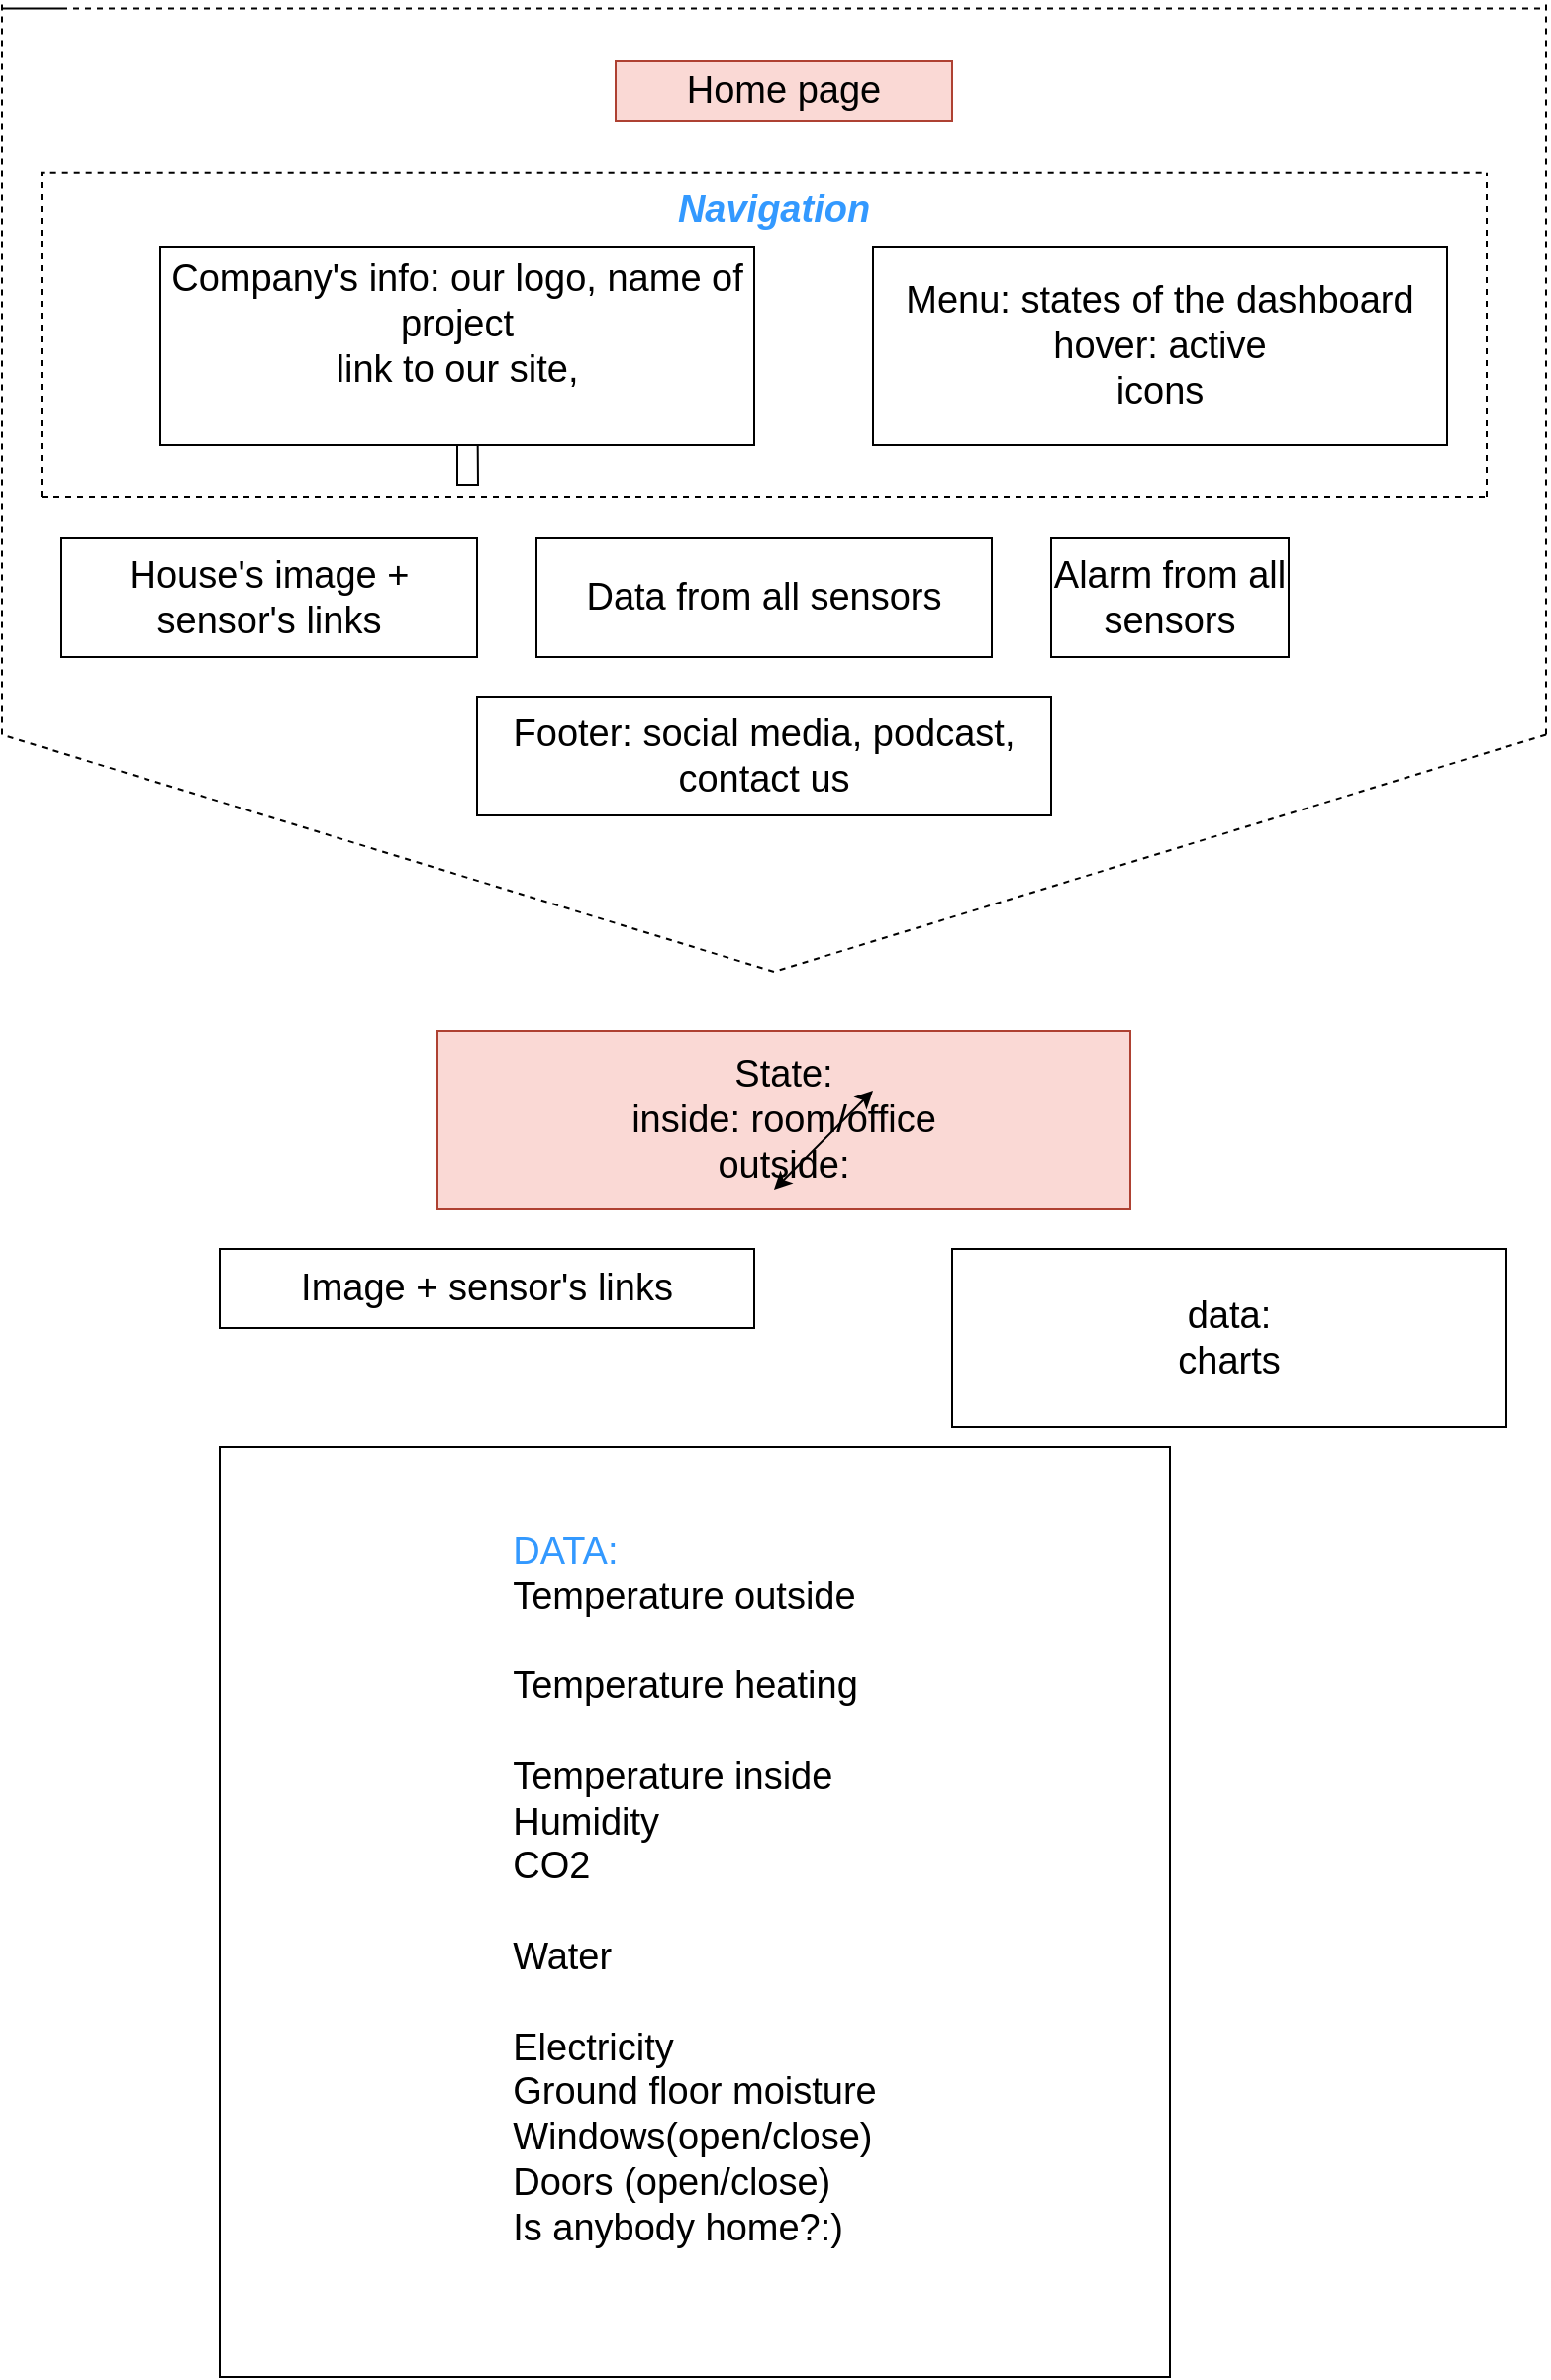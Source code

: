 <mxfile version="20.6.0" type="github">
  <diagram id="zNRqwmhwt8EUDC5XJ66e" name="Page-1">
    <mxGraphModel dx="1422" dy="1144" grid="1" gridSize="10" guides="1" tooltips="1" connect="1" arrows="1" fold="1" page="1" pageScale="1" pageWidth="850" pageHeight="1100" math="0" shadow="0">
      <root>
        <mxCell id="0" />
        <mxCell id="1" parent="0" />
        <mxCell id="5-WwUPLBj0hoFkO52xAp-3" value="House&#39;s image + sensor&#39;s links" style="rounded=0;whiteSpace=wrap;html=1;fontSize=19;" parent="1" vertex="1">
          <mxGeometry x="50" y="291" width="210" height="60" as="geometry" />
        </mxCell>
        <mxCell id="5-WwUPLBj0hoFkO52xAp-4" value="Data from all sensors" style="rounded=0;whiteSpace=wrap;html=1;fontSize=19;" parent="1" vertex="1">
          <mxGeometry x="290" y="291" width="230" height="60" as="geometry" />
        </mxCell>
        <mxCell id="5-WwUPLBj0hoFkO52xAp-5" value="Alarm from all sensors" style="rounded=0;whiteSpace=wrap;html=1;fontSize=19;" parent="1" vertex="1">
          <mxGeometry x="550" y="291" width="120" height="60" as="geometry" />
        </mxCell>
        <mxCell id="5-WwUPLBj0hoFkO52xAp-9" style="edgeStyle=orthogonalEdgeStyle;rounded=0;orthogonalLoop=1;jettySize=auto;html=1;exitX=0.5;exitY=1;exitDx=0;exitDy=0;fontSize=19;" parent="1" source="5-WwUPLBj0hoFkO52xAp-6" edge="1">
          <mxGeometry relative="1" as="geometry">
            <mxPoint x="260" y="200" as="targetPoint" />
          </mxGeometry>
        </mxCell>
        <mxCell id="5-WwUPLBj0hoFkO52xAp-6" value="&lt;div&gt;Company&#39;s info: our logo, name of project&lt;/div&gt;&lt;div&gt;link to our site,&lt;/div&gt;&lt;div&gt;&lt;br&gt;&lt;/div&gt;" style="rounded=0;whiteSpace=wrap;html=1;fontSize=19;" parent="1" vertex="1">
          <mxGeometry x="100" y="144" width="300" height="100" as="geometry" />
        </mxCell>
        <mxCell id="5-WwUPLBj0hoFkO52xAp-7" value="&lt;div&gt;Menu: states of the dashboard&lt;/div&gt;&lt;div&gt;hover: active&lt;/div&gt;&lt;div&gt;icons&lt;br&gt;&lt;/div&gt;" style="rounded=0;whiteSpace=wrap;html=1;fontSize=19;" parent="1" vertex="1">
          <mxGeometry x="460" y="144" width="290" height="100" as="geometry" />
        </mxCell>
        <mxCell id="5-WwUPLBj0hoFkO52xAp-14" value="Home page" style="text;html=1;strokeColor=#ae4132;fillColor=#fad9d5;align=center;verticalAlign=middle;whiteSpace=wrap;rounded=0;fontSize=19;" parent="1" vertex="1">
          <mxGeometry x="330" y="50" width="170" height="30" as="geometry" />
        </mxCell>
        <mxCell id="5-WwUPLBj0hoFkO52xAp-18" value="&lt;div&gt;State: &lt;br&gt;&lt;/div&gt;&lt;div&gt;inside: room/office&lt;/div&gt;&lt;div&gt;outside:&lt;br&gt;&lt;/div&gt;" style="text;html=1;strokeColor=#ae4132;fillColor=#fad9d5;align=center;verticalAlign=middle;whiteSpace=wrap;rounded=0;fontSize=19;" parent="1" vertex="1">
          <mxGeometry x="240" y="540" width="350" height="90" as="geometry" />
        </mxCell>
        <mxCell id="5-WwUPLBj0hoFkO52xAp-19" value="&lt;div&gt;Footer: social media, podcast,&lt;/div&gt;&lt;div&gt;contact us&lt;br&gt;&lt;/div&gt;" style="rounded=0;whiteSpace=wrap;html=1;fontSize=19;" parent="1" vertex="1">
          <mxGeometry x="260" y="371" width="290" height="60" as="geometry" />
        </mxCell>
        <mxCell id="5-WwUPLBj0hoFkO52xAp-20" value="Image + sensor&#39;s links" style="rounded=0;whiteSpace=wrap;html=1;fontSize=19;" parent="1" vertex="1">
          <mxGeometry x="130" y="650" width="270" height="40" as="geometry" />
        </mxCell>
        <mxCell id="5-WwUPLBj0hoFkO52xAp-21" value="&lt;div&gt;data:&lt;/div&gt;&lt;div&gt;charts&lt;br&gt;&lt;/div&gt;" style="rounded=0;whiteSpace=wrap;html=1;fontSize=19;" parent="1" vertex="1">
          <mxGeometry x="500" y="650" width="280" height="90" as="geometry" />
        </mxCell>
        <mxCell id="5-WwUPLBj0hoFkO52xAp-26" value="" style="group" parent="1" vertex="1" connectable="0">
          <mxGeometry x="40" y="106.34" width="730" height="163.66" as="geometry" />
        </mxCell>
        <mxCell id="5-WwUPLBj0hoFkO52xAp-22" value="" style="endArrow=none;dashed=1;html=1;rounded=0;fontSize=19;" parent="5-WwUPLBj0hoFkO52xAp-26" edge="1">
          <mxGeometry width="50" height="50" relative="1" as="geometry">
            <mxPoint y="163.66" as="sourcePoint" />
            <mxPoint x="730" y="163.66" as="targetPoint" />
          </mxGeometry>
        </mxCell>
        <mxCell id="5-WwUPLBj0hoFkO52xAp-24" value="" style="endArrow=none;dashed=1;html=1;rounded=0;fontSize=19;" parent="5-WwUPLBj0hoFkO52xAp-26" edge="1">
          <mxGeometry width="50" height="50" relative="1" as="geometry">
            <mxPoint y="163.66" as="sourcePoint" />
            <mxPoint x="730" as="targetPoint" />
            <Array as="points">
              <mxPoint />
            </Array>
          </mxGeometry>
        </mxCell>
        <mxCell id="5-WwUPLBj0hoFkO52xAp-25" value="" style="endArrow=none;dashed=1;html=1;rounded=0;fontSize=19;" parent="5-WwUPLBj0hoFkO52xAp-26" edge="1">
          <mxGeometry width="50" height="50" relative="1" as="geometry">
            <mxPoint x="730" y="163.66" as="sourcePoint" />
            <mxPoint x="730" as="targetPoint" />
          </mxGeometry>
        </mxCell>
        <mxCell id="5-WwUPLBj0hoFkO52xAp-31" value="" style="group" parent="1" vertex="1" connectable="0">
          <mxGeometry x="20" y="20" width="780" height="490" as="geometry" />
        </mxCell>
        <mxCell id="5-WwUPLBj0hoFkO52xAp-12" value="" style="endArrow=none;dashed=1;html=1;rounded=0;fontSize=19;" parent="5-WwUPLBj0hoFkO52xAp-31" edge="1">
          <mxGeometry width="50" height="50" relative="1" as="geometry">
            <mxPoint x="780" y="370.222" as="sourcePoint" />
            <mxPoint y="370.222" as="targetPoint" />
            <Array as="points">
              <mxPoint x="390" y="490.0" />
            </Array>
          </mxGeometry>
        </mxCell>
        <mxCell id="5-WwUPLBj0hoFkO52xAp-13" value="" style="endArrow=none;dashed=1;html=1;rounded=0;fontSize=19;" parent="5-WwUPLBj0hoFkO52xAp-31" edge="1">
          <mxGeometry width="50" height="50" relative="1" as="geometry">
            <mxPoint x="780" y="370.222" as="sourcePoint" />
            <mxPoint x="780" as="targetPoint" />
          </mxGeometry>
        </mxCell>
        <mxCell id="5-WwUPLBj0hoFkO52xAp-15" value="" style="endArrow=none;dashed=1;html=1;rounded=0;fontSize=19;" parent="5-WwUPLBj0hoFkO52xAp-31" edge="1">
          <mxGeometry width="50" height="50" relative="1" as="geometry">
            <mxPoint y="370.222" as="sourcePoint" />
            <mxPoint as="targetPoint" />
          </mxGeometry>
        </mxCell>
        <mxCell id="5-WwUPLBj0hoFkO52xAp-16" value="" style="endArrow=none;dashed=1;html=1;rounded=0;fontSize=19;" parent="5-WwUPLBj0hoFkO52xAp-31" edge="1">
          <mxGeometry width="50" height="50" relative="1" as="geometry">
            <mxPoint x="30" y="3.267" as="sourcePoint" />
            <mxPoint x="780" y="3.267" as="targetPoint" />
            <Array as="points">
              <mxPoint y="3.267" />
              <mxPoint x="30" y="3.267" />
            </Array>
          </mxGeometry>
        </mxCell>
        <mxCell id="5-WwUPLBj0hoFkO52xAp-32" value="Navigation" style="text;html=1;align=center;verticalAlign=middle;whiteSpace=wrap;rounded=0;fontSize=19;fontStyle=3;fontColor=#3399FF;" parent="5-WwUPLBj0hoFkO52xAp-31" vertex="1">
          <mxGeometry x="360" y="90" width="60" height="30" as="geometry" />
        </mxCell>
        <mxCell id="qWBdLTRW1uxHAdSCUCcN-2" value="&lt;div align=&quot;left&quot;&gt;DATA:&lt;font color=&quot;#000000&quot;&gt;&lt;br&gt;&lt;/font&gt;&lt;/div&gt;&lt;div align=&quot;left&quot;&gt;&lt;font color=&quot;#000000&quot;&gt;Temperature outside&amp;nbsp;&amp;nbsp; &lt;br&gt;&lt;/font&gt;&lt;/div&gt;&lt;div align=&quot;left&quot;&gt;&lt;div&gt;&lt;br&gt;&lt;/div&gt;&lt;div&gt;&lt;font color=&quot;#000000&quot;&gt;Temperature heating&lt;br&gt;&lt;/font&gt;&lt;/div&gt;&lt;div&gt;&lt;font color=&quot;#000000&quot;&gt;&lt;br&gt;&lt;/font&gt;&lt;/div&gt;&lt;div&gt;&lt;div&gt;&lt;font color=&quot;#000000&quot;&gt;Temperature inside&lt;/font&gt;&lt;/div&gt;&lt;/div&gt;&lt;/div&gt;&lt;div align=&quot;left&quot;&gt;&lt;font color=&quot;#000000&quot;&gt;Humidity&lt;/font&gt;&lt;br&gt;&lt;/div&gt;&lt;div align=&quot;left&quot;&gt;&lt;font color=&quot;#000000&quot;&gt;CO2&lt;/font&gt;&lt;/div&gt;&lt;div align=&quot;left&quot;&gt;&lt;font color=&quot;#000000&quot;&gt;&lt;br&gt;&lt;/font&gt;&lt;/div&gt;&lt;div align=&quot;left&quot;&gt;&lt;font color=&quot;#000000&quot;&gt;Water &lt;br&gt;&lt;/font&gt;&lt;/div&gt;&lt;div align=&quot;left&quot;&gt;&lt;font color=&quot;#000000&quot;&gt;&lt;br&gt;&lt;/font&gt;&lt;/div&gt;&lt;div align=&quot;left&quot;&gt;&lt;font color=&quot;#000000&quot;&gt;Electricity&lt;/font&gt;&lt;br&gt;&lt;/div&gt;&lt;div align=&quot;left&quot;&gt;&lt;font color=&quot;#000000&quot;&gt;Ground floor moisture&lt;/font&gt;&lt;br&gt;&lt;/div&gt;&lt;div align=&quot;left&quot;&gt;&lt;font color=&quot;#000000&quot;&gt;Windows(open/close)&lt;/font&gt;&lt;/div&gt;&lt;div align=&quot;left&quot;&gt;&lt;font color=&quot;#000000&quot;&gt;Doors (open/close)&lt;/font&gt;&lt;br&gt;&lt;/div&gt;&lt;div align=&quot;left&quot;&gt;&lt;font color=&quot;#000000&quot;&gt;Is anybody home?:)&lt;/font&gt;&lt;/div&gt;&lt;div&gt;&lt;font color=&quot;#000000&quot;&gt;&lt;br&gt;&lt;/font&gt;&lt;/div&gt;" style="rounded=0;whiteSpace=wrap;html=1;fontSize=19;fontColor=#3399FF;align=center;" vertex="1" parent="1">
          <mxGeometry x="130" y="750" width="480" height="470" as="geometry" />
        </mxCell>
        <mxCell id="qWBdLTRW1uxHAdSCUCcN-3" value="" style="endArrow=classic;startArrow=classic;html=1;rounded=0;fontSize=19;fontColor=#000000;" edge="1" parent="1">
          <mxGeometry width="50" height="50" relative="1" as="geometry">
            <mxPoint x="410" y="620" as="sourcePoint" />
            <mxPoint x="460" y="570" as="targetPoint" />
          </mxGeometry>
        </mxCell>
      </root>
    </mxGraphModel>
  </diagram>
</mxfile>
